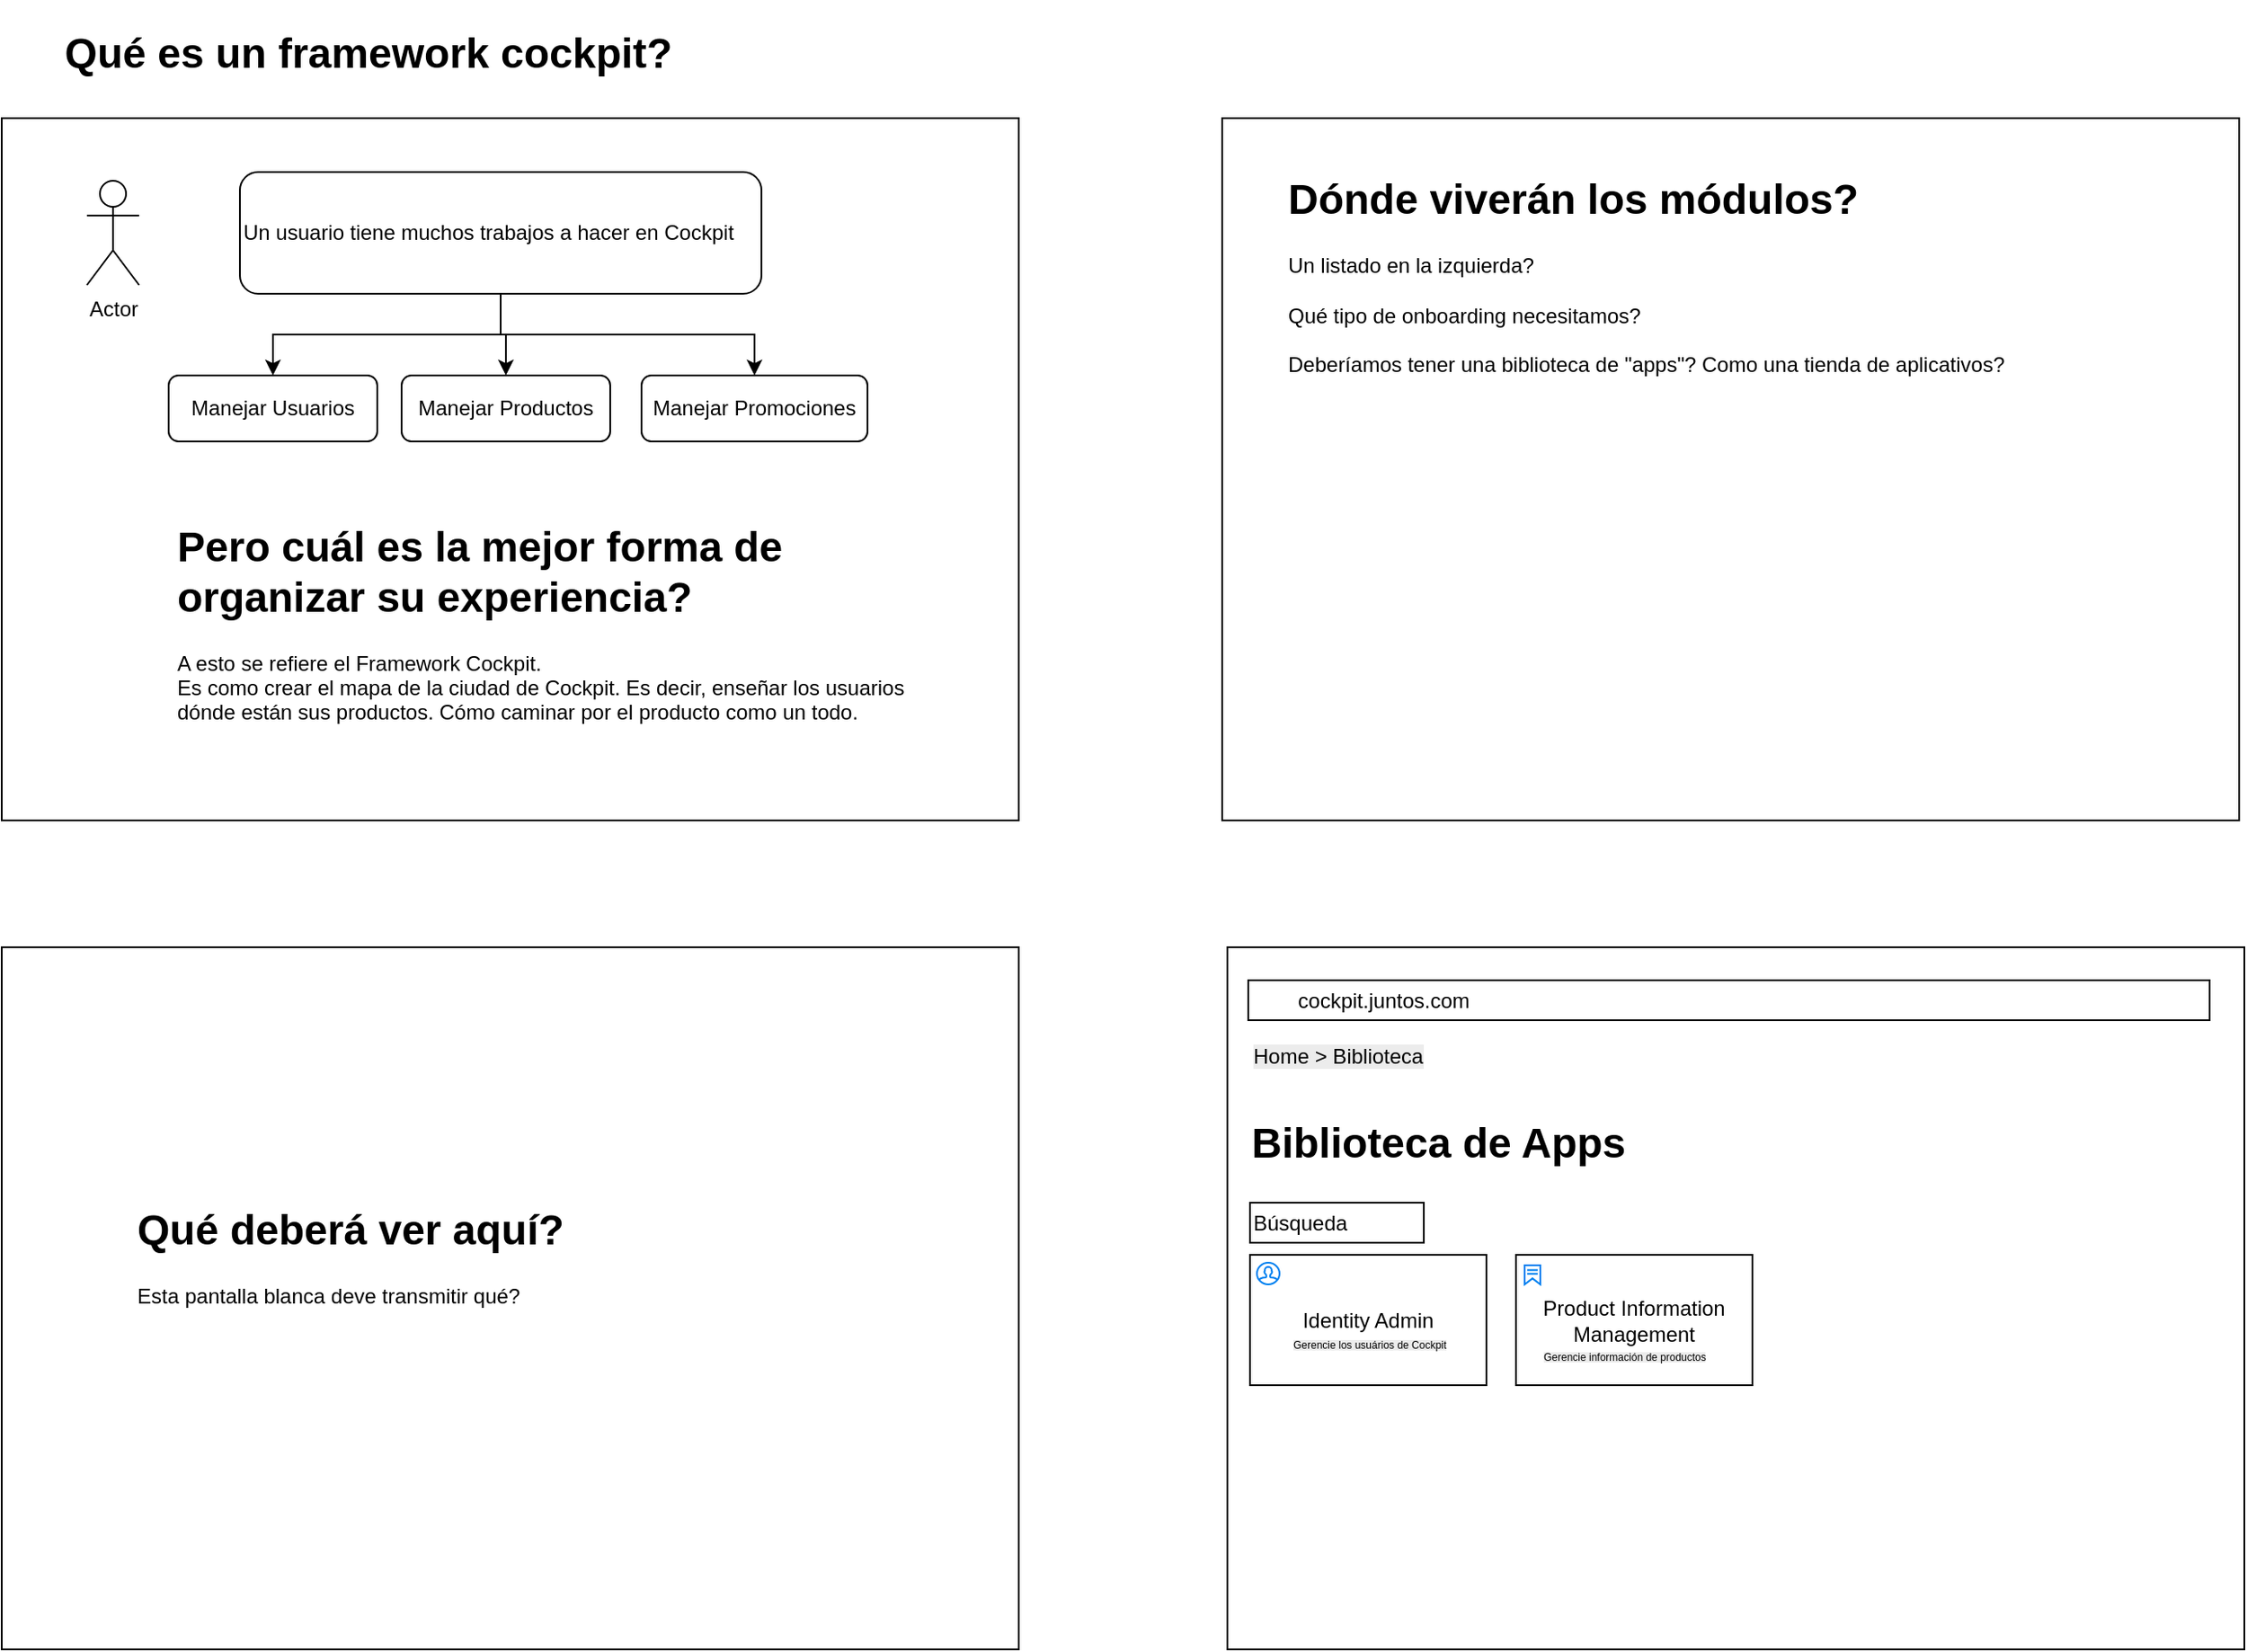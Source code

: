 <mxfile version="27.0.6">
  <diagram name="Página-1" id="NfhQ_CiL9qwO_JdaQRNy">
    <mxGraphModel dx="2084" dy="1262" grid="0" gridSize="10" guides="1" tooltips="1" connect="1" arrows="1" fold="1" page="1" pageScale="1" pageWidth="827" pageHeight="1169" math="0" shadow="0">
      <root>
        <mxCell id="0" />
        <mxCell id="1" parent="0" />
        <mxCell id="JKRDZms4e6L6lVvPqIm0-1" value="" style="rounded=0;whiteSpace=wrap;html=1;" vertex="1" parent="1">
          <mxGeometry x="69" y="114" width="585" height="404" as="geometry" />
        </mxCell>
        <mxCell id="JKRDZms4e6L6lVvPqIm0-3" value="&lt;h1&gt;&lt;b&gt;Qué es un framework cockpit?&lt;/b&gt;&lt;/h1&gt;" style="text;html=1;align=center;verticalAlign=middle;whiteSpace=wrap;rounded=0;" vertex="1" parent="1">
          <mxGeometry x="69" y="66" width="422" height="21" as="geometry" />
        </mxCell>
        <mxCell id="JKRDZms4e6L6lVvPqIm0-4" value="Actor" style="shape=umlActor;verticalLabelPosition=bottom;verticalAlign=top;html=1;outlineConnect=0;" vertex="1" parent="1">
          <mxGeometry x="118" y="150" width="30" height="60" as="geometry" />
        </mxCell>
        <mxCell id="JKRDZms4e6L6lVvPqIm0-9" value="" style="edgeStyle=orthogonalEdgeStyle;rounded=0;orthogonalLoop=1;jettySize=auto;html=1;" edge="1" parent="1" source="JKRDZms4e6L6lVvPqIm0-7" target="JKRDZms4e6L6lVvPqIm0-8">
          <mxGeometry relative="1" as="geometry" />
        </mxCell>
        <mxCell id="JKRDZms4e6L6lVvPqIm0-12" style="edgeStyle=orthogonalEdgeStyle;rounded=0;orthogonalLoop=1;jettySize=auto;html=1;" edge="1" parent="1" source="JKRDZms4e6L6lVvPqIm0-7" target="JKRDZms4e6L6lVvPqIm0-10">
          <mxGeometry relative="1" as="geometry" />
        </mxCell>
        <mxCell id="JKRDZms4e6L6lVvPqIm0-13" style="edgeStyle=orthogonalEdgeStyle;rounded=0;orthogonalLoop=1;jettySize=auto;html=1;" edge="1" parent="1" source="JKRDZms4e6L6lVvPqIm0-7" target="JKRDZms4e6L6lVvPqIm0-11">
          <mxGeometry relative="1" as="geometry" />
        </mxCell>
        <mxCell id="JKRDZms4e6L6lVvPqIm0-7" value="Un usuario tiene muchos trabajos a hacer en Cockpit" style="rounded=1;whiteSpace=wrap;html=1;align=left;" vertex="1" parent="1">
          <mxGeometry x="206" y="145" width="300" height="70" as="geometry" />
        </mxCell>
        <mxCell id="JKRDZms4e6L6lVvPqIm0-8" value="Manejar Usuarios" style="rounded=1;whiteSpace=wrap;html=1;align=center;" vertex="1" parent="1">
          <mxGeometry x="165" y="262" width="120" height="38" as="geometry" />
        </mxCell>
        <mxCell id="JKRDZms4e6L6lVvPqIm0-10" value="Manejar Productos" style="rounded=1;whiteSpace=wrap;html=1;align=center;" vertex="1" parent="1">
          <mxGeometry x="299" y="262" width="120" height="38" as="geometry" />
        </mxCell>
        <mxCell id="JKRDZms4e6L6lVvPqIm0-11" value="Manejar Promociones" style="rounded=1;whiteSpace=wrap;html=1;align=center;" vertex="1" parent="1">
          <mxGeometry x="437" y="262" width="130" height="38" as="geometry" />
        </mxCell>
        <mxCell id="JKRDZms4e6L6lVvPqIm0-15" value="&lt;h1 style=&quot;margin-top: 0px;&quot;&gt;Pero cuál es la mejor forma de organizar su experiencia?&lt;/h1&gt;&lt;p&gt;A esto se refiere el Framework Cockpit.&lt;br&gt;Es como crear el mapa de la ciudad de Cockpit. Es decir, enseñar los usuarios dónde están sus productos. Cómo caminar por el producto como un todo.&lt;/p&gt;" style="text;html=1;whiteSpace=wrap;overflow=hidden;rounded=0;" vertex="1" parent="1">
          <mxGeometry x="168" y="340" width="455" height="120" as="geometry" />
        </mxCell>
        <mxCell id="JKRDZms4e6L6lVvPqIm0-16" value="" style="rounded=0;whiteSpace=wrap;html=1;" vertex="1" parent="1">
          <mxGeometry x="771" y="114" width="585" height="404" as="geometry" />
        </mxCell>
        <mxCell id="JKRDZms4e6L6lVvPqIm0-17" value="&lt;h1 style=&quot;margin-top: 0px;&quot;&gt;Dónde viverán los módulos?&lt;/h1&gt;&lt;div&gt;Un listado en la izquierda?&lt;/div&gt;&lt;div&gt;&lt;br&gt;Qué tipo de onboarding necesitamos?&lt;br&gt;&lt;br&gt;Deberíamos tener una biblioteca de &quot;apps&quot;? Como una tienda de aplicativos?&lt;br&gt;&lt;br&gt;&lt;br&gt;&lt;/div&gt;" style="text;html=1;whiteSpace=wrap;overflow=hidden;rounded=0;" vertex="1" parent="1">
          <mxGeometry x="807" y="140" width="455" height="120" as="geometry" />
        </mxCell>
        <mxCell id="JKRDZms4e6L6lVvPqIm0-18" value="" style="rounded=0;whiteSpace=wrap;html=1;" vertex="1" parent="1">
          <mxGeometry x="69" y="591" width="585" height="404" as="geometry" />
        </mxCell>
        <mxCell id="JKRDZms4e6L6lVvPqIm0-20" value="" style="rounded=0;whiteSpace=wrap;html=1;" vertex="1" parent="1">
          <mxGeometry x="774" y="591" width="585" height="404" as="geometry" />
        </mxCell>
        <mxCell id="JKRDZms4e6L6lVvPqIm0-19" value="&lt;h1 style=&quot;margin-top: 0px;&quot;&gt;Qué deberá ver aquí?&lt;/h1&gt;&lt;div&gt;Esta pantalla blanca deve transmitir qué?&lt;/div&gt;" style="text;html=1;whiteSpace=wrap;overflow=hidden;rounded=0;" vertex="1" parent="1">
          <mxGeometry x="145" y="733" width="455" height="120" as="geometry" />
        </mxCell>
        <mxCell id="JKRDZms4e6L6lVvPqIm0-22" value="&lt;span style=&quot;white-space: pre;&quot;&gt;&#x9;&lt;/span&gt;cockpit.juntos.com" style="rounded=0;whiteSpace=wrap;html=1;align=left;" vertex="1" parent="1">
          <mxGeometry x="786" y="610" width="553" height="23" as="geometry" />
        </mxCell>
        <mxCell id="JKRDZms4e6L6lVvPqIm0-23" value="&lt;h1 style=&quot;margin-top: 0px;&quot;&gt;Biblioteca de Apps&lt;/h1&gt;" style="text;html=1;whiteSpace=wrap;overflow=hidden;rounded=0;" vertex="1" parent="1">
          <mxGeometry x="786" y="683" width="455" height="39" as="geometry" />
        </mxCell>
        <mxCell id="JKRDZms4e6L6lVvPqIm0-24" value="Búsqueda" style="rounded=0;whiteSpace=wrap;html=1;align=left;" vertex="1" parent="1">
          <mxGeometry x="787" y="738" width="100" height="23" as="geometry" />
        </mxCell>
        <mxCell id="JKRDZms4e6L6lVvPqIm0-26" value="Identity Admin" style="rounded=0;whiteSpace=wrap;html=1;align=center;" vertex="1" parent="1">
          <mxGeometry x="787" y="768" width="136" height="75" as="geometry" />
        </mxCell>
        <mxCell id="JKRDZms4e6L6lVvPqIm0-33" value="&lt;span style=&quot;color: rgb(0, 0, 0); font-family: Helvetica; font-size: 12px; font-style: normal; font-variant-ligatures: normal; font-variant-caps: normal; font-weight: 400; letter-spacing: normal; orphans: 2; text-align: left; text-indent: 0px; text-transform: none; widows: 2; word-spacing: 0px; -webkit-text-stroke-width: 0px; white-space: normal; background-color: rgb(236, 236, 236); text-decoration-thickness: initial; text-decoration-style: initial; text-decoration-color: initial; float: none; display: inline !important;&quot;&gt;Home &amp;gt; Biblioteca&lt;/span&gt;" style="text;whiteSpace=wrap;html=1;" vertex="1" parent="1">
          <mxGeometry x="787" y="640" width="108.11" height="36" as="geometry" />
        </mxCell>
        <mxCell id="JKRDZms4e6L6lVvPqIm0-34" value="" style="html=1;verticalLabelPosition=bottom;align=center;labelBackgroundColor=#ffffff;verticalAlign=top;strokeWidth=1;strokeColor=#0080F0;shadow=0;dashed=0;shape=mxgraph.ios7.icons.user;" vertex="1" parent="1">
          <mxGeometry x="791" y="772.5" width="13" height="12.5" as="geometry" />
        </mxCell>
        <mxCell id="JKRDZms4e6L6lVvPqIm0-35" value="&lt;font style=&quot;font-size: 6px;&quot;&gt;&lt;span style=&quot;color: rgb(0, 0, 0); font-family: Helvetica; font-style: normal; font-variant-ligatures: normal; font-variant-caps: normal; font-weight: 400; letter-spacing: normal; orphans: 2; text-align: left; text-indent: 0px; text-transform: none; widows: 2; word-spacing: 0px; -webkit-text-stroke-width: 0px; white-space: normal; background-color: rgb(236, 236, 236); text-decoration-thickness: initial; text-decoration-style: initial; text-decoration-color: initial; float: none; display: inline !important;&quot;&gt;&lt;font style=&quot;&quot;&gt;Gerencie los usuários de Cockpi&lt;/font&gt;&lt;/span&gt;&lt;span style=&quot;color: rgb(0, 0, 0); font-family: Helvetica; font-style: normal; font-variant-ligatures: normal; font-variant-caps: normal; font-weight: 400; letter-spacing: normal; orphans: 2; text-align: left; text-indent: 0px; text-transform: none; widows: 2; word-spacing: 0px; -webkit-text-stroke-width: 0px; white-space: normal; background-color: rgb(236, 236, 236); text-decoration-thickness: initial; text-decoration-style: initial; text-decoration-color: initial; float: none; display: inline !important;&quot;&gt;t&lt;/span&gt;&lt;/font&gt;" style="text;whiteSpace=wrap;html=1;" vertex="1" parent="1">
          <mxGeometry x="810" y="804" width="95" height="29" as="geometry" />
        </mxCell>
        <mxCell id="JKRDZms4e6L6lVvPqIm0-36" value="Product Information Management" style="rounded=0;whiteSpace=wrap;html=1;align=center;" vertex="1" parent="1">
          <mxGeometry x="940" y="768" width="136" height="75" as="geometry" />
        </mxCell>
        <mxCell id="JKRDZms4e6L6lVvPqIm0-38" value="&lt;font style=&quot;font-size: 6px;&quot;&gt;&lt;span style=&quot;color: rgb(0, 0, 0); font-family: Helvetica; font-style: normal; font-variant-ligatures: normal; font-variant-caps: normal; font-weight: 400; letter-spacing: normal; orphans: 2; text-align: left; text-indent: 0px; text-transform: none; widows: 2; word-spacing: 0px; -webkit-text-stroke-width: 0px; white-space: normal; background-color: rgb(236, 236, 236); text-decoration-thickness: initial; text-decoration-style: initial; text-decoration-color: initial; float: none; display: inline !important;&quot;&gt;&lt;font style=&quot;&quot;&gt;Gerencie información de productos&lt;/font&gt;&lt;/span&gt;&lt;/font&gt;" style="text;whiteSpace=wrap;html=1;" vertex="1" parent="1">
          <mxGeometry x="954" y="811" width="100.5" height="22" as="geometry" />
        </mxCell>
        <mxCell id="JKRDZms4e6L6lVvPqIm0-39" value="" style="html=1;verticalLabelPosition=bottom;align=center;labelBackgroundColor=#ffffff;verticalAlign=top;strokeWidth=1;strokeColor=#0080F0;shadow=0;dashed=0;shape=mxgraph.ios7.icons.bookmark;" vertex="1" parent="1">
          <mxGeometry x="945" y="774" width="9" height="11" as="geometry" />
        </mxCell>
      </root>
    </mxGraphModel>
  </diagram>
</mxfile>
